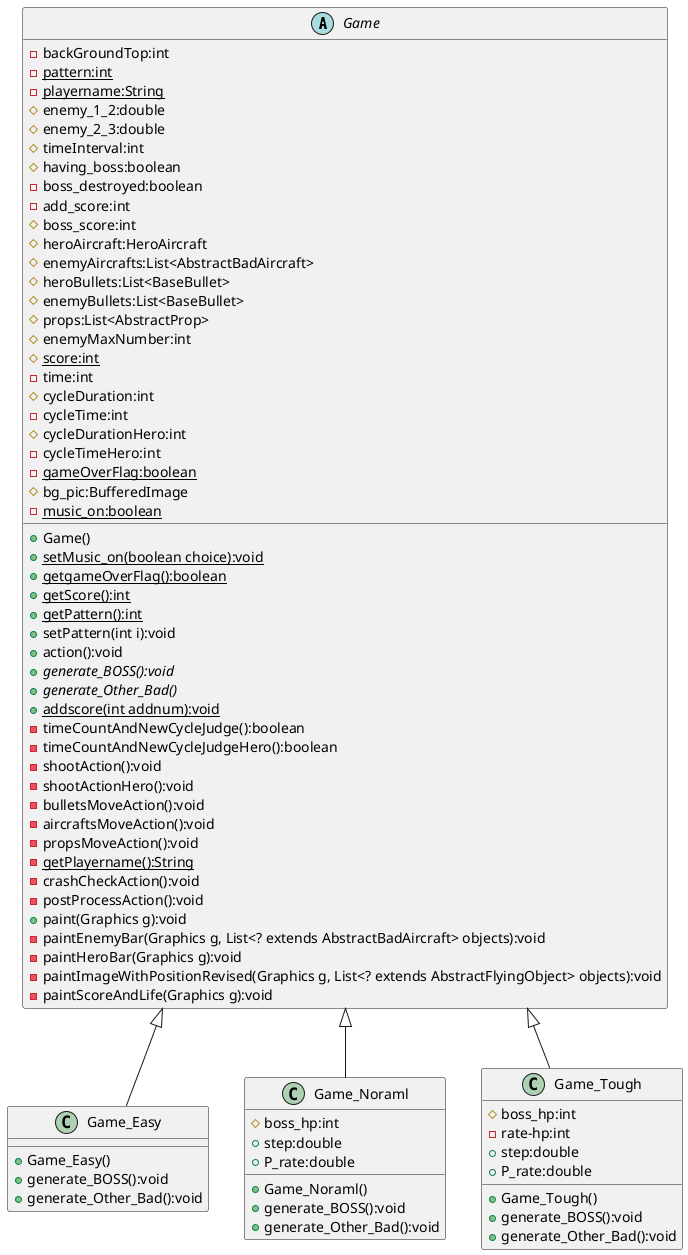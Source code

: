 @startuml 模板模式
abstract Game{
    - backGroundTop:int
    - {static} pattern:int
    - {static} playername:String
    # enemy_1_2:double
    # enemy_2_3:double
    # timeInterval:int
    # having_boss:boolean
    - boss_destroyed:boolean
    - add_score:int
    # boss_score:int
    # heroAircraft:HeroAircraft
    # enemyAircrafts:List<AbstractBadAircraft> 
    # heroBullets:List<BaseBullet>
    # enemyBullets:List<BaseBullet>
    # props:List<AbstractProp> 
    # enemyMaxNumber:int
    # {static} score:int
    - time:int
    # cycleDuration:int
    - cycleTime:int
    # cycleDurationHero:int
    - cycleTimeHero:int
    - {static} gameOverFlag:boolean
    # bg_pic:BufferedImage
    - {static} music_on:boolean

    + Game()
    + {static}setMusic_on(boolean choice):void
    + {static}getgameOverFlag():boolean
    + {static}getScore():int
    + {static}getPattern():int
    + setPattern(int i):void
    + action():void
    + {abstract}generate_BOSS():void
    + {abstract}generate_Other_Bad()
    + {static} addscore(int addnum):void
    - timeCountAndNewCycleJudge():boolean
    - timeCountAndNewCycleJudgeHero():boolean
    - shootAction():void
    - shootActionHero():void
    - bulletsMoveAction():void
    - aircraftsMoveAction():void
    - propsMoveAction():void
    - {static}getPlayername():String
    -  crashCheckAction():void
    - postProcessAction():void
    + paint(Graphics g):void
    - paintEnemyBar(Graphics g, List<? extends AbstractBadAircraft> objects):void
    - paintHeroBar(Graphics g):void 
    - paintImageWithPositionRevised(Graphics g, List<? extends AbstractFlyingObject> objects):void
    - paintScoreAndLife(Graphics g):void
}

class Game_Easy{
    + Game_Easy()
    + generate_BOSS():void
    + generate_Other_Bad():void
}

class Game_Noraml{
    # boss_hp:int
    + step:double
    + P_rate:double
    + Game_Noraml()
    + generate_BOSS():void
    + generate_Other_Bad():void
}

class Game_Tough{
    # boss_hp:int
    - rate-hp:int
    + step:double
    + P_rate:double
    + Game_Tough()
    + generate_BOSS():void
    + generate_Other_Bad():void
}

Game <|-- Game_Easy
Game <|-- Game_Noraml 
Game <|-- Game_Tough

@enduml